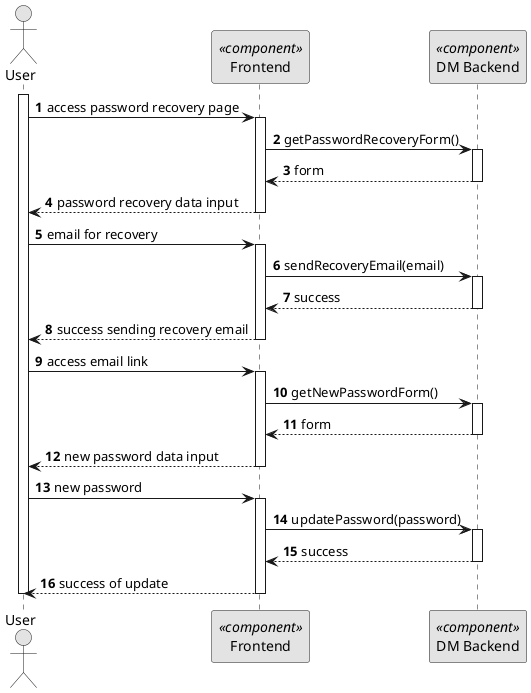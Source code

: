 @startuml 5.1.1
skinparam monochrome true
skinparam packageStyle rectangle
skinparam shadowing false

autonumber

actor "User" as AD
participant "Frontend" as FE <<component>>
participant "DM Backend" as BE <<component>>



activate AD
AD -> FE: access password recovery page
activate FE
FE -> BE: getPasswordRecoveryForm()
activate BE
BE --> FE: form
deactivate BE
FE --> AD : password recovery data input
deactivate FE
AD -> FE : email for recovery
activate FE
FE -> BE : sendRecoveryEmail(email)
activate BE
BE --> FE: success
deactivate BE
FE --> AD : success sending recovery email
deactivate FE
AD -> FE: access email link
activate FE
FE -> BE: getNewPasswordForm()
activate BE
BE --> FE: form
deactivate BE
FE --> AD : new password data input
deactivate FE
AD -> FE : new password
activate FE
FE -> BE : updatePassword(password)
activate BE
BE --> FE: success
deactivate BE
FE --> AD : success of update
deactivate FE
deactivate AD


@enduml
